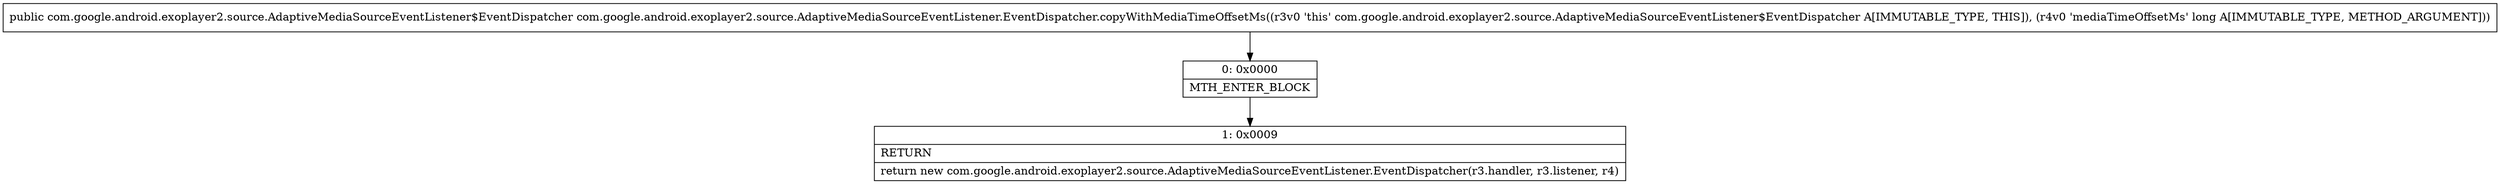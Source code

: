 digraph "CFG forcom.google.android.exoplayer2.source.AdaptiveMediaSourceEventListener.EventDispatcher.copyWithMediaTimeOffsetMs(J)Lcom\/google\/android\/exoplayer2\/source\/AdaptiveMediaSourceEventListener$EventDispatcher;" {
Node_0 [shape=record,label="{0\:\ 0x0000|MTH_ENTER_BLOCK\l}"];
Node_1 [shape=record,label="{1\:\ 0x0009|RETURN\l|return new com.google.android.exoplayer2.source.AdaptiveMediaSourceEventListener.EventDispatcher(r3.handler, r3.listener, r4)\l}"];
MethodNode[shape=record,label="{public com.google.android.exoplayer2.source.AdaptiveMediaSourceEventListener$EventDispatcher com.google.android.exoplayer2.source.AdaptiveMediaSourceEventListener.EventDispatcher.copyWithMediaTimeOffsetMs((r3v0 'this' com.google.android.exoplayer2.source.AdaptiveMediaSourceEventListener$EventDispatcher A[IMMUTABLE_TYPE, THIS]), (r4v0 'mediaTimeOffsetMs' long A[IMMUTABLE_TYPE, METHOD_ARGUMENT])) }"];
MethodNode -> Node_0;
Node_0 -> Node_1;
}

